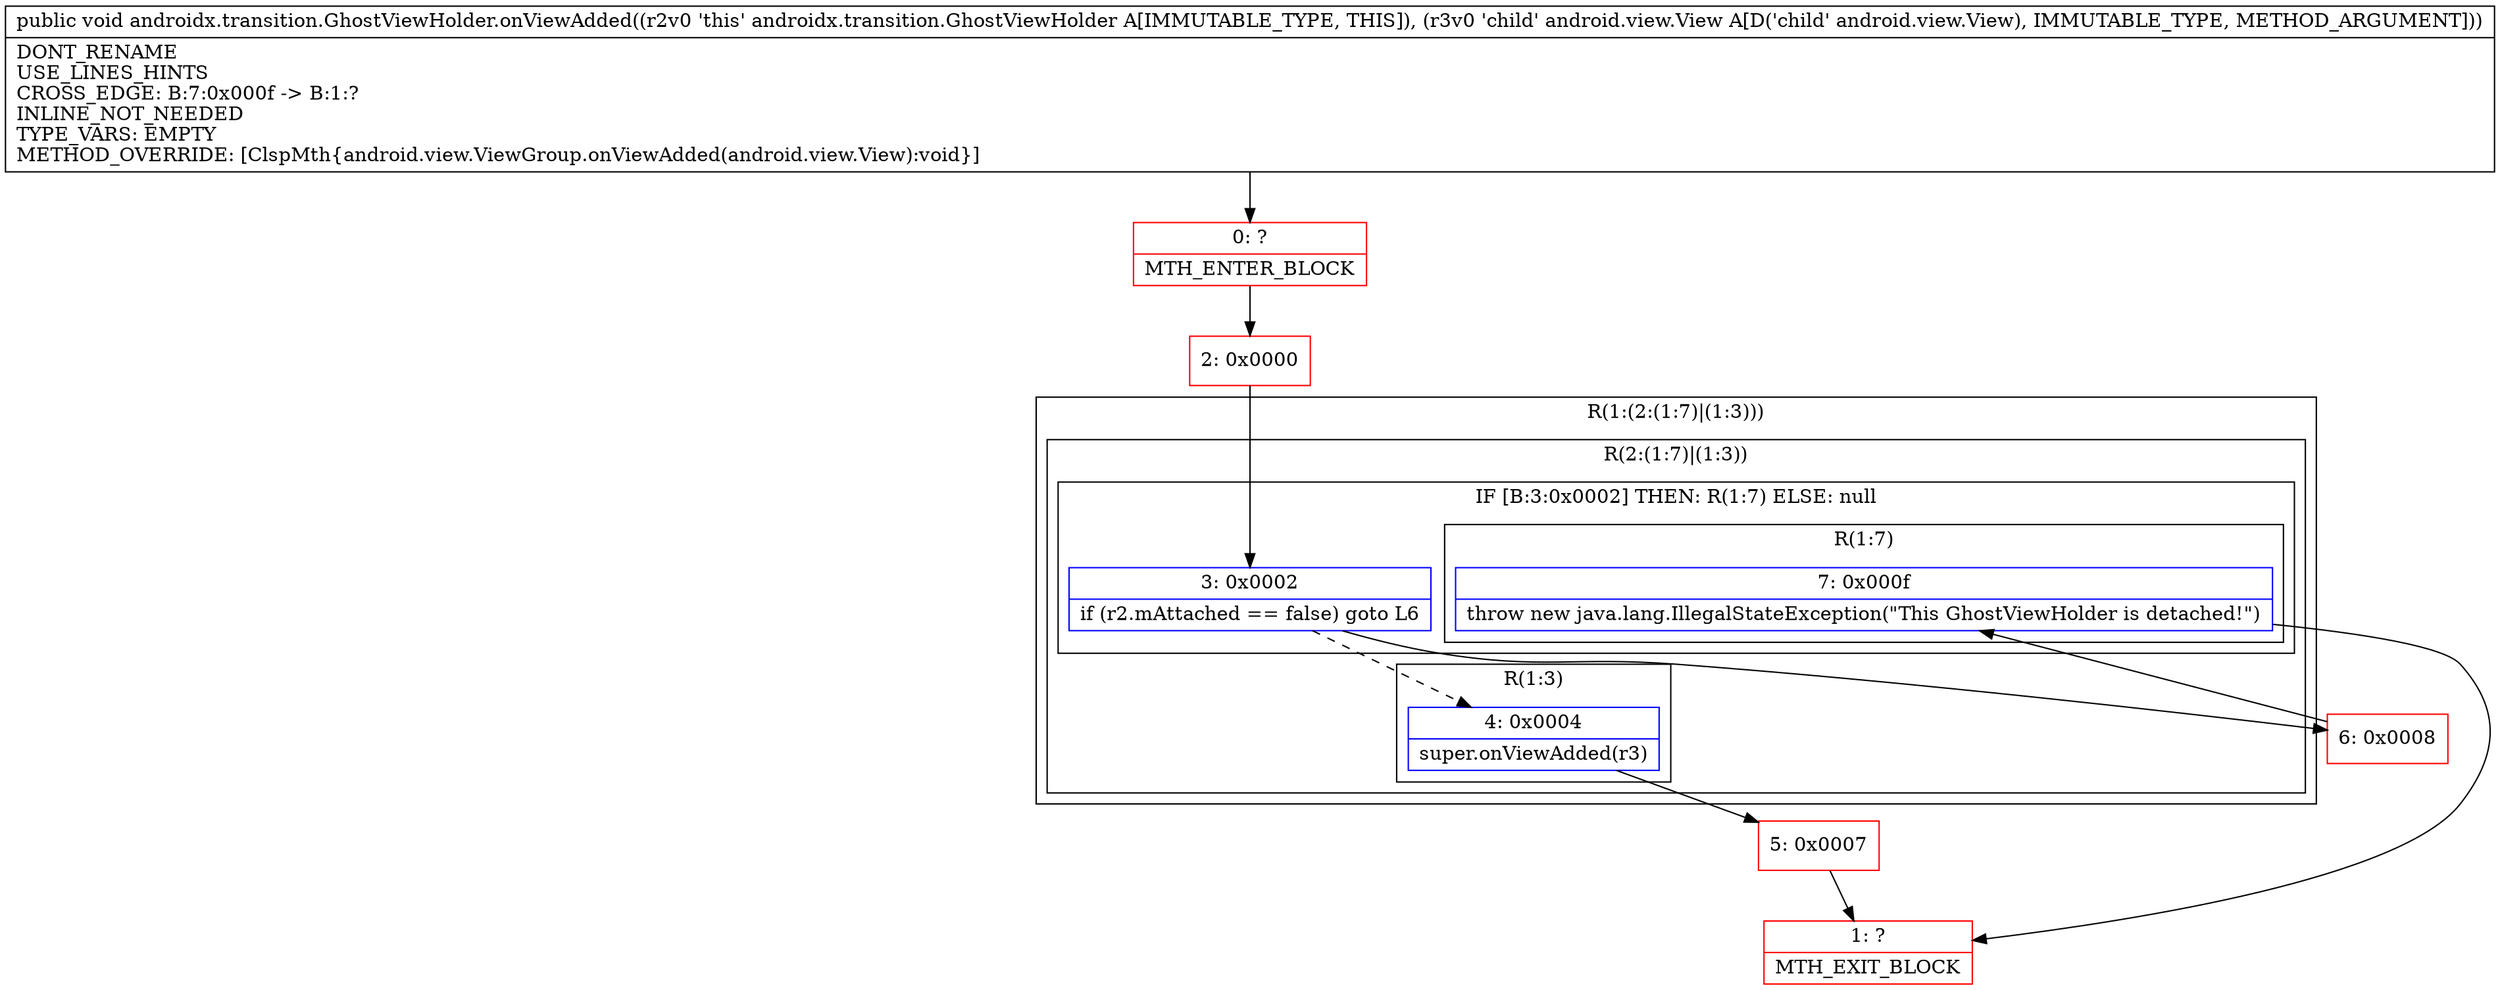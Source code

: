 digraph "CFG forandroidx.transition.GhostViewHolder.onViewAdded(Landroid\/view\/View;)V" {
subgraph cluster_Region_1818279702 {
label = "R(1:(2:(1:7)|(1:3)))";
node [shape=record,color=blue];
subgraph cluster_Region_404907464 {
label = "R(2:(1:7)|(1:3))";
node [shape=record,color=blue];
subgraph cluster_IfRegion_1508261435 {
label = "IF [B:3:0x0002] THEN: R(1:7) ELSE: null";
node [shape=record,color=blue];
Node_3 [shape=record,label="{3\:\ 0x0002|if (r2.mAttached == false) goto L6\l}"];
subgraph cluster_Region_469339290 {
label = "R(1:7)";
node [shape=record,color=blue];
Node_7 [shape=record,label="{7\:\ 0x000f|throw new java.lang.IllegalStateException(\"This GhostViewHolder is detached!\")\l}"];
}
}
subgraph cluster_Region_1913129212 {
label = "R(1:3)";
node [shape=record,color=blue];
Node_4 [shape=record,label="{4\:\ 0x0004|super.onViewAdded(r3)\l}"];
}
}
}
Node_0 [shape=record,color=red,label="{0\:\ ?|MTH_ENTER_BLOCK\l}"];
Node_2 [shape=record,color=red,label="{2\:\ 0x0000}"];
Node_5 [shape=record,color=red,label="{5\:\ 0x0007}"];
Node_1 [shape=record,color=red,label="{1\:\ ?|MTH_EXIT_BLOCK\l}"];
Node_6 [shape=record,color=red,label="{6\:\ 0x0008}"];
MethodNode[shape=record,label="{public void androidx.transition.GhostViewHolder.onViewAdded((r2v0 'this' androidx.transition.GhostViewHolder A[IMMUTABLE_TYPE, THIS]), (r3v0 'child' android.view.View A[D('child' android.view.View), IMMUTABLE_TYPE, METHOD_ARGUMENT]))  | DONT_RENAME\lUSE_LINES_HINTS\lCROSS_EDGE: B:7:0x000f \-\> B:1:?\lINLINE_NOT_NEEDED\lTYPE_VARS: EMPTY\lMETHOD_OVERRIDE: [ClspMth\{android.view.ViewGroup.onViewAdded(android.view.View):void\}]\l}"];
MethodNode -> Node_0;Node_3 -> Node_4[style=dashed];
Node_3 -> Node_6;
Node_7 -> Node_1;
Node_4 -> Node_5;
Node_0 -> Node_2;
Node_2 -> Node_3;
Node_5 -> Node_1;
Node_6 -> Node_7;
}

